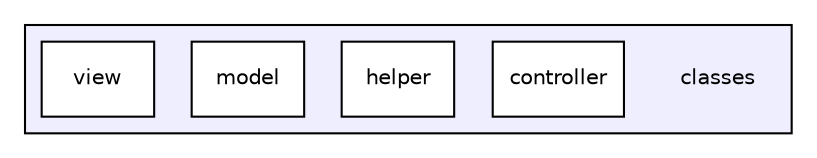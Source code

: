 digraph "B:/p2/redaxo/include/addons/square_shop/classes" {
  compound=true
  node [ fontsize="10", fontname="Helvetica"];
  edge [ labelfontsize="10", labelfontname="Helvetica"];
  subgraph clusterdir_b02e4219757ae4e3a0f1714873865bbf {
    graph [ bgcolor="#eeeeff", pencolor="black", label="" URL="dir_b02e4219757ae4e3a0f1714873865bbf.html"];
    dir_b02e4219757ae4e3a0f1714873865bbf [shape=plaintext label="classes"];
    dir_b967f1a8c3ae95794e6361b57cc0d767 [shape=box label="controller" color="black" fillcolor="white" style="filled" URL="dir_b967f1a8c3ae95794e6361b57cc0d767.html"];
    dir_b48720ed164f7e0ea201f06e54719566 [shape=box label="helper" color="black" fillcolor="white" style="filled" URL="dir_b48720ed164f7e0ea201f06e54719566.html"];
    dir_a70f49f23a1958af5d5c0a5c0699667d [shape=box label="model" color="black" fillcolor="white" style="filled" URL="dir_a70f49f23a1958af5d5c0a5c0699667d.html"];
    dir_c450460c89c2402207053fe31bcb53cb [shape=box label="view" color="black" fillcolor="white" style="filled" URL="dir_c450460c89c2402207053fe31bcb53cb.html"];
  }
}
